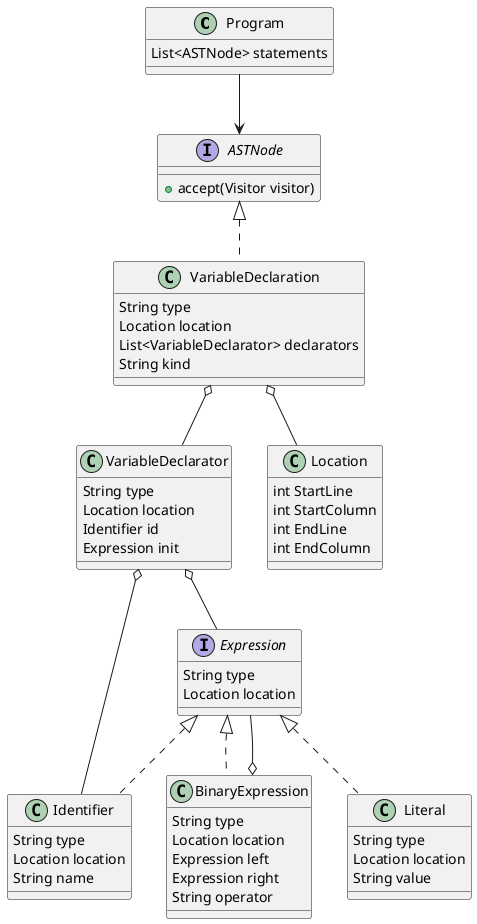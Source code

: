 @startuml

class Program {
    List<ASTNode> statements
}

interface ASTNode {
    + accept(Visitor visitor)
}

Program --> ASTNode

class VariableDeclaration implements ASTNode {
    String type
    Location location
    List<VariableDeclarator> declarators
    String kind
}

VariableDeclaration o-- VariableDeclarator
VariableDeclaration o-- Location

class VariableDeclarator {
    String type
    Location location
    Identifier id
    Expression init
}

VariableDeclarator o-- Identifier
VariableDeclarator o-- Expression

class Location {
    int StartLine
    int StartColumn
    int EndLine
    int EndColumn
}

class Identifier implements Expression {
    String type
    Location location
    String name
}

interface Expression {
    String type
    Location location
}

class BinaryExpression implements Expression {
    String type
    Location location
    Expression left
    Expression right
    String operator
}

BinaryExpression o-- Expression

class Literal implements Expression {
    String type
    Location location
    String value
}

@enduml